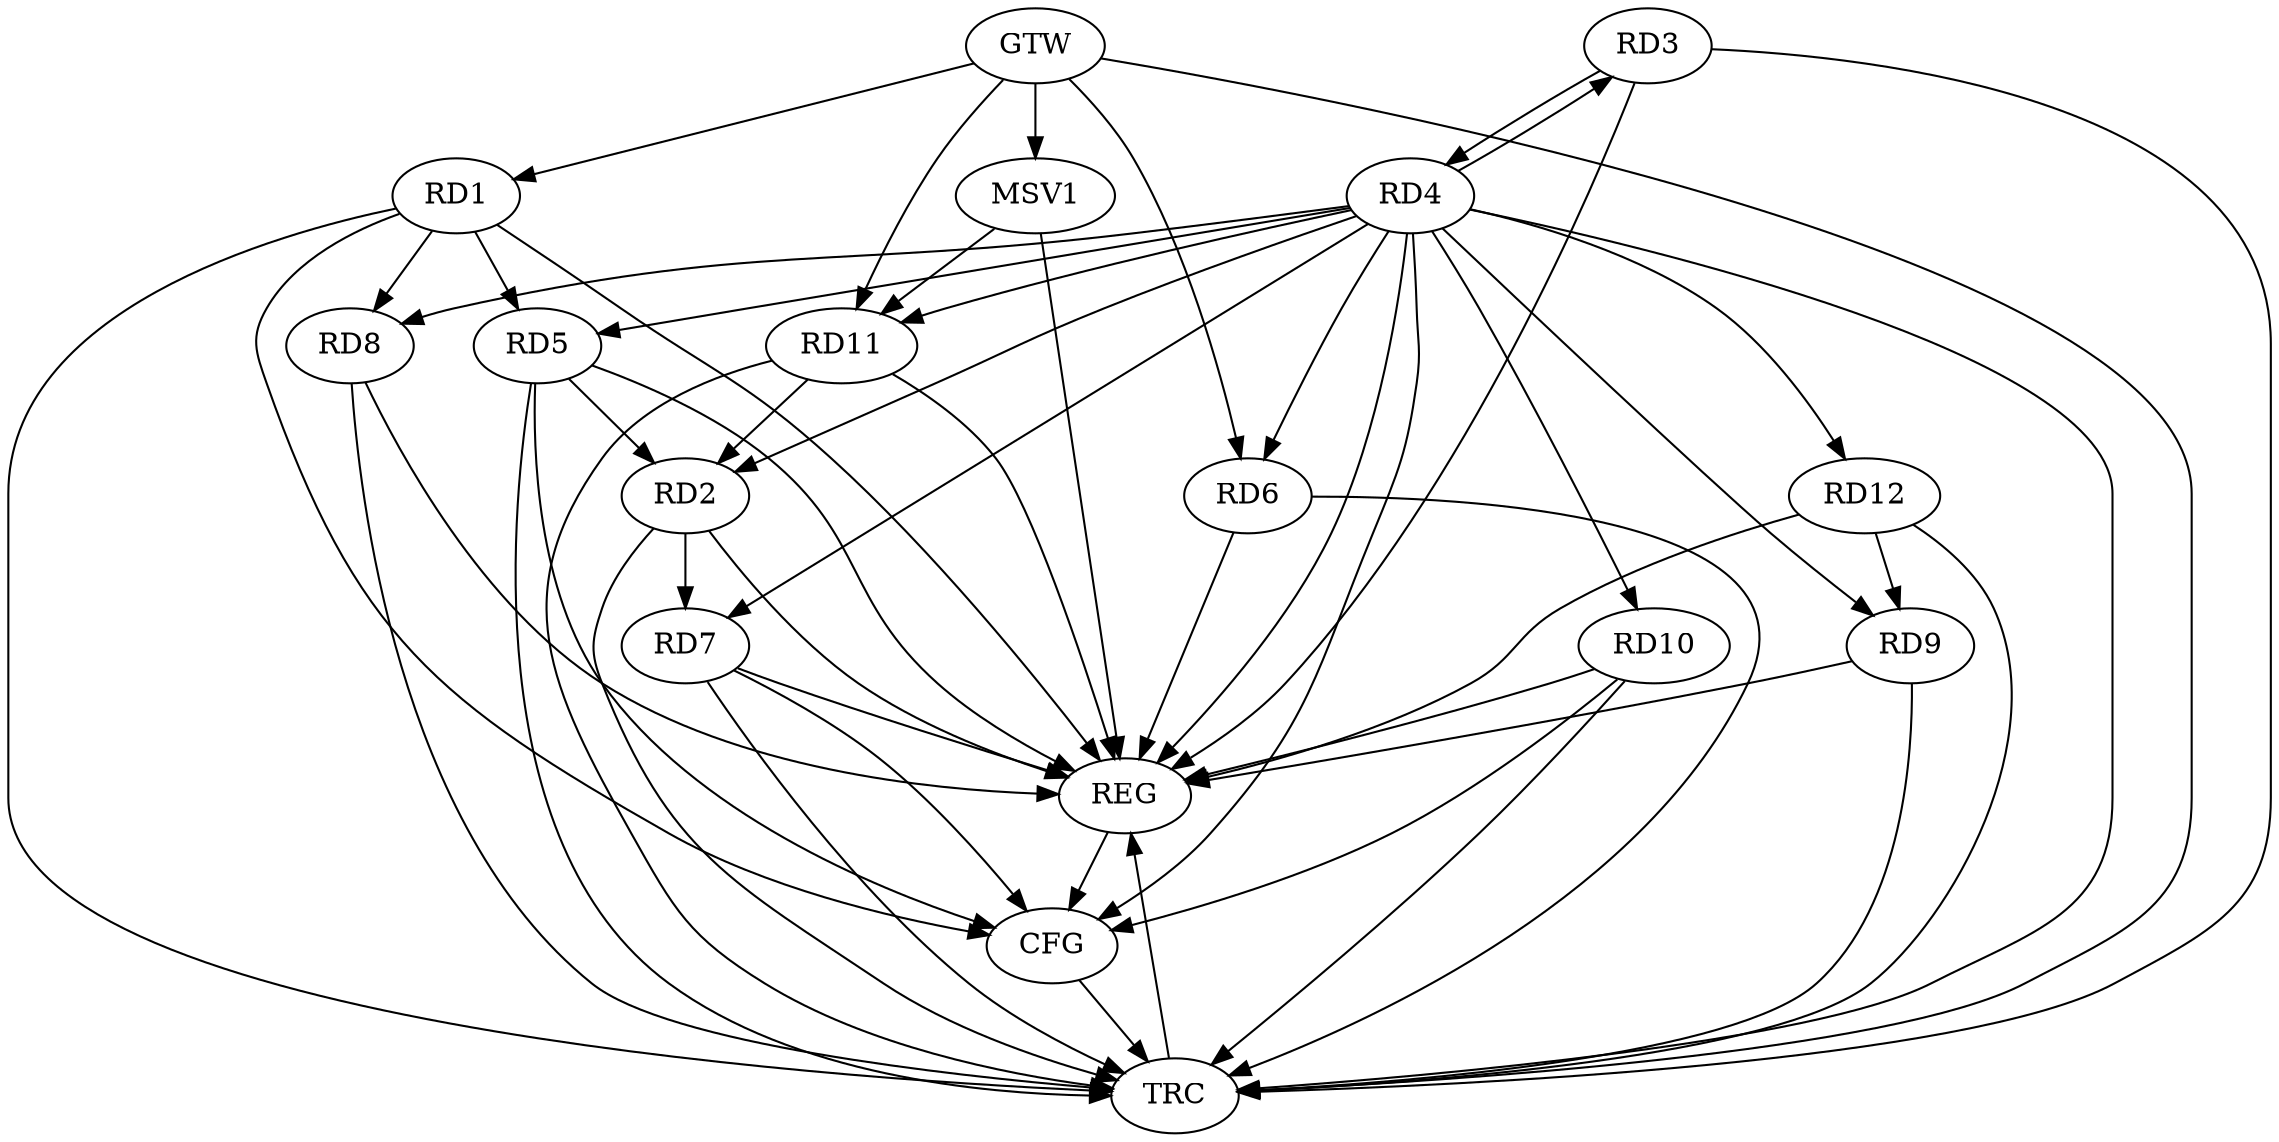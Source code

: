 strict digraph G {
  RD1 [ label="RD1" ];
  RD2 [ label="RD2" ];
  RD3 [ label="RD3" ];
  RD4 [ label="RD4" ];
  RD5 [ label="RD5" ];
  RD6 [ label="RD6" ];
  RD7 [ label="RD7" ];
  RD8 [ label="RD8" ];
  RD9 [ label="RD9" ];
  RD10 [ label="RD10" ];
  RD11 [ label="RD11" ];
  RD12 [ label="RD12" ];
  GTW [ label="GTW" ];
  REG [ label="REG" ];
  CFG [ label="CFG" ];
  TRC [ label="TRC" ];
  MSV1 [ label="MSV1" ];
  RD1 -> RD5;
  RD1 -> RD8;
  RD4 -> RD2;
  RD5 -> RD2;
  RD2 -> RD7;
  RD11 -> RD2;
  RD3 -> RD4;
  RD4 -> RD5;
  RD4 -> RD7;
  RD4 -> RD9;
  RD4 -> RD10;
  RD12 -> RD9;
  GTW -> RD1;
  GTW -> RD6;
  GTW -> RD11;
  RD1 -> REG;
  RD2 -> REG;
  RD3 -> REG;
  RD4 -> REG;
  RD5 -> REG;
  RD6 -> REG;
  RD7 -> REG;
  RD8 -> REG;
  RD9 -> REG;
  RD10 -> REG;
  RD11 -> REG;
  RD12 -> REG;
  RD10 -> CFG;
  RD7 -> CFG;
  RD5 -> CFG;
  RD1 -> CFG;
  RD4 -> CFG;
  REG -> CFG;
  RD1 -> TRC;
  RD2 -> TRC;
  RD3 -> TRC;
  RD4 -> TRC;
  RD5 -> TRC;
  RD6 -> TRC;
  RD7 -> TRC;
  RD8 -> TRC;
  RD9 -> TRC;
  RD10 -> TRC;
  RD11 -> TRC;
  RD12 -> TRC;
  GTW -> TRC;
  CFG -> TRC;
  TRC -> REG;
  RD4 -> RD8;
  RD4 -> RD6;
  RD4 -> RD11;
  RD4 -> RD3;
  RD4 -> RD12;
  MSV1 -> RD11;
  GTW -> MSV1;
  MSV1 -> REG;
}
